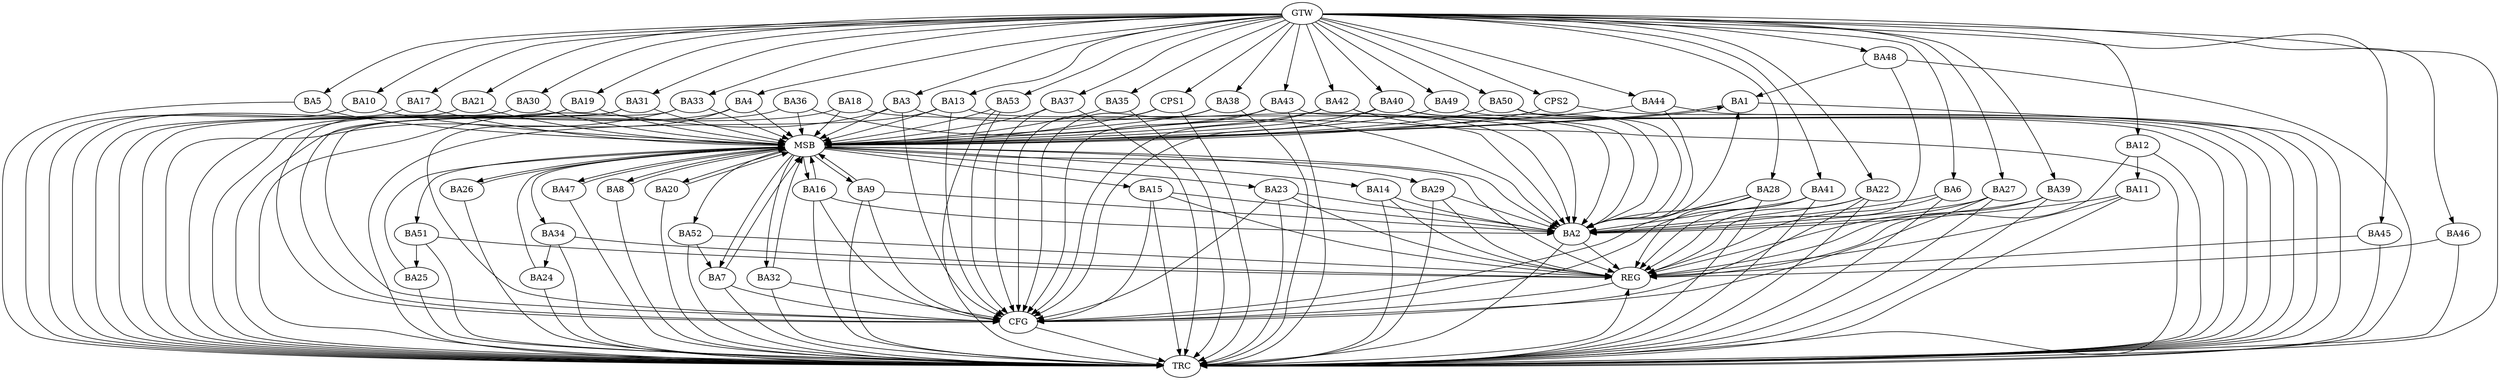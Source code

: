 strict digraph G {
  BA1 [ label="BA1" ];
  BA2 [ label="BA2" ];
  BA3 [ label="BA3" ];
  BA4 [ label="BA4" ];
  BA5 [ label="BA5" ];
  BA6 [ label="BA6" ];
  BA7 [ label="BA7" ];
  BA8 [ label="BA8" ];
  BA9 [ label="BA9" ];
  BA10 [ label="BA10" ];
  BA11 [ label="BA11" ];
  BA12 [ label="BA12" ];
  BA13 [ label="BA13" ];
  BA14 [ label="BA14" ];
  BA15 [ label="BA15" ];
  BA16 [ label="BA16" ];
  BA17 [ label="BA17" ];
  BA18 [ label="BA18" ];
  BA19 [ label="BA19" ];
  BA20 [ label="BA20" ];
  BA21 [ label="BA21" ];
  BA22 [ label="BA22" ];
  BA23 [ label="BA23" ];
  BA24 [ label="BA24" ];
  BA25 [ label="BA25" ];
  BA26 [ label="BA26" ];
  BA27 [ label="BA27" ];
  BA28 [ label="BA28" ];
  BA29 [ label="BA29" ];
  BA30 [ label="BA30" ];
  BA31 [ label="BA31" ];
  BA32 [ label="BA32" ];
  BA33 [ label="BA33" ];
  BA34 [ label="BA34" ];
  BA35 [ label="BA35" ];
  BA36 [ label="BA36" ];
  BA37 [ label="BA37" ];
  BA38 [ label="BA38" ];
  BA39 [ label="BA39" ];
  BA40 [ label="BA40" ];
  BA41 [ label="BA41" ];
  BA42 [ label="BA42" ];
  BA43 [ label="BA43" ];
  BA44 [ label="BA44" ];
  BA45 [ label="BA45" ];
  BA46 [ label="BA46" ];
  BA47 [ label="BA47" ];
  BA48 [ label="BA48" ];
  BA49 [ label="BA49" ];
  BA50 [ label="BA50" ];
  BA51 [ label="BA51" ];
  BA52 [ label="BA52" ];
  BA53 [ label="BA53" ];
  CPS1 [ label="CPS1" ];
  CPS2 [ label="CPS2" ];
  GTW [ label="GTW" ];
  REG [ label="REG" ];
  MSB [ label="MSB" ];
  CFG [ label="CFG" ];
  TRC [ label="TRC" ];
  BA2 -> BA1;
  BA6 -> BA2;
  BA11 -> BA2;
  BA12 -> BA11;
  BA14 -> BA2;
  BA22 -> BA2;
  BA23 -> BA2;
  BA28 -> BA2;
  BA29 -> BA2;
  BA34 -> BA24;
  BA48 -> BA1;
  BA51 -> BA25;
  BA52 -> BA7;
  GTW -> BA3;
  GTW -> BA4;
  GTW -> BA5;
  GTW -> BA6;
  GTW -> BA10;
  GTW -> BA12;
  GTW -> BA13;
  GTW -> BA17;
  GTW -> BA19;
  GTW -> BA21;
  GTW -> BA22;
  GTW -> BA27;
  GTW -> BA28;
  GTW -> BA30;
  GTW -> BA31;
  GTW -> BA33;
  GTW -> BA35;
  GTW -> BA37;
  GTW -> BA38;
  GTW -> BA39;
  GTW -> BA40;
  GTW -> BA41;
  GTW -> BA42;
  GTW -> BA43;
  GTW -> BA44;
  GTW -> BA45;
  GTW -> BA46;
  GTW -> BA48;
  GTW -> BA49;
  GTW -> BA50;
  GTW -> BA53;
  GTW -> CPS1;
  GTW -> CPS2;
  BA2 -> REG;
  BA6 -> REG;
  BA11 -> REG;
  BA12 -> REG;
  BA14 -> REG;
  BA15 -> REG;
  BA22 -> REG;
  BA23 -> REG;
  BA27 -> REG;
  BA28 -> REG;
  BA29 -> REG;
  BA34 -> REG;
  BA39 -> REG;
  BA41 -> REG;
  BA45 -> REG;
  BA46 -> REG;
  BA48 -> REG;
  BA51 -> REG;
  BA52 -> REG;
  BA1 -> MSB;
  MSB -> BA2;
  MSB -> REG;
  BA3 -> MSB;
  BA4 -> MSB;
  BA5 -> MSB;
  BA7 -> MSB;
  BA8 -> MSB;
  MSB -> BA7;
  BA9 -> MSB;
  MSB -> BA1;
  BA10 -> MSB;
  BA13 -> MSB;
  BA16 -> MSB;
  BA17 -> MSB;
  BA18 -> MSB;
  BA19 -> MSB;
  MSB -> BA9;
  BA20 -> MSB;
  BA21 -> MSB;
  BA24 -> MSB;
  MSB -> BA16;
  BA25 -> MSB;
  BA26 -> MSB;
  BA30 -> MSB;
  BA31 -> MSB;
  BA32 -> MSB;
  MSB -> BA23;
  BA33 -> MSB;
  BA35 -> MSB;
  BA36 -> MSB;
  BA37 -> MSB;
  BA38 -> MSB;
  BA40 -> MSB;
  BA42 -> MSB;
  BA43 -> MSB;
  BA44 -> MSB;
  MSB -> BA34;
  BA47 -> MSB;
  BA49 -> MSB;
  MSB -> BA20;
  BA50 -> MSB;
  BA53 -> MSB;
  CPS1 -> MSB;
  MSB -> BA52;
  MSB -> BA32;
  MSB -> BA51;
  CPS2 -> MSB;
  MSB -> BA8;
  MSB -> BA14;
  MSB -> BA29;
  MSB -> BA26;
  MSB -> BA47;
  MSB -> BA15;
  BA27 -> CFG;
  BA43 -> CFG;
  BA37 -> CFG;
  BA42 -> CFG;
  BA32 -> CFG;
  BA9 -> CFG;
  BA53 -> CFG;
  BA13 -> CFG;
  BA3 -> CFG;
  BA28 -> CFG;
  BA16 -> CFG;
  BA4 -> CFG;
  BA31 -> CFG;
  BA19 -> CFG;
  BA38 -> CFG;
  BA15 -> CFG;
  BA40 -> CFG;
  CPS1 -> CFG;
  BA7 -> CFG;
  BA33 -> CFG;
  BA22 -> CFG;
  BA23 -> CFG;
  BA41 -> CFG;
  REG -> CFG;
  BA1 -> TRC;
  BA2 -> TRC;
  BA3 -> TRC;
  BA4 -> TRC;
  BA5 -> TRC;
  BA6 -> TRC;
  BA7 -> TRC;
  BA8 -> TRC;
  BA9 -> TRC;
  BA10 -> TRC;
  BA11 -> TRC;
  BA12 -> TRC;
  BA13 -> TRC;
  BA14 -> TRC;
  BA15 -> TRC;
  BA16 -> TRC;
  BA17 -> TRC;
  BA18 -> TRC;
  BA19 -> TRC;
  BA20 -> TRC;
  BA21 -> TRC;
  BA22 -> TRC;
  BA23 -> TRC;
  BA24 -> TRC;
  BA25 -> TRC;
  BA26 -> TRC;
  BA27 -> TRC;
  BA28 -> TRC;
  BA29 -> TRC;
  BA30 -> TRC;
  BA31 -> TRC;
  BA32 -> TRC;
  BA33 -> TRC;
  BA34 -> TRC;
  BA35 -> TRC;
  BA36 -> TRC;
  BA37 -> TRC;
  BA38 -> TRC;
  BA39 -> TRC;
  BA40 -> TRC;
  BA41 -> TRC;
  BA42 -> TRC;
  BA43 -> TRC;
  BA44 -> TRC;
  BA45 -> TRC;
  BA46 -> TRC;
  BA47 -> TRC;
  BA48 -> TRC;
  BA49 -> TRC;
  BA50 -> TRC;
  BA51 -> TRC;
  BA52 -> TRC;
  BA53 -> TRC;
  CPS1 -> TRC;
  CPS2 -> TRC;
  GTW -> TRC;
  CFG -> TRC;
  TRC -> REG;
  BA9 -> BA2;
  BA41 -> BA2;
  BA50 -> BA2;
  BA39 -> BA2;
  BA16 -> BA2;
  BA13 -> BA2;
  BA18 -> BA2;
  BA36 -> BA2;
  BA27 -> BA2;
  BA42 -> BA2;
  BA40 -> BA2;
  BA44 -> BA2;
  BA15 -> BA2;
  BA3 -> BA2;
  BA43 -> BA2;
}
